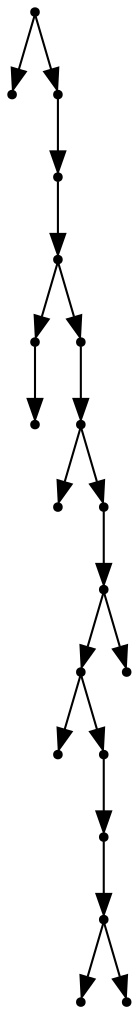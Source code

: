digraph {
  19 [shape=point];
  0 [shape=point];
  18 [shape=point];
  17 [shape=point];
  16 [shape=point];
  2 [shape=point];
  1 [shape=point];
  15 [shape=point];
  14 [shape=point];
  3 [shape=point];
  13 [shape=point];
  12 [shape=point];
  10 [shape=point];
  4 [shape=point];
  9 [shape=point];
  8 [shape=point];
  7 [shape=point];
  5 [shape=point];
  6 [shape=point];
  11 [shape=point];
19 -> 0;
19 -> 18;
18 -> 17;
17 -> 16;
16 -> 2;
2 -> 1;
16 -> 15;
15 -> 14;
14 -> 3;
14 -> 13;
13 -> 12;
12 -> 10;
10 -> 4;
10 -> 9;
9 -> 8;
8 -> 7;
7 -> 5;
7 -> 6;
12 -> 11;
}
